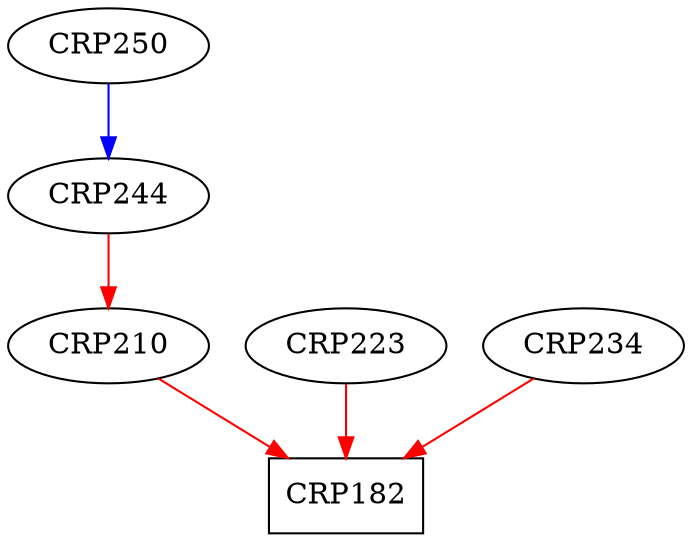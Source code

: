 digraph {
	# nodes
	182 [label="CRP182"] [shape=box]
	210 [label="CRP210"]
	223 [label="CRP223"]
	234 [label="CRP234"]
	244 [label="CRP244"]
	250 [label="CRP250"]
	210 [label="CRP210"]

	# edges
	210 -> 182 [color=red]
	223 -> 182 [color=red]
	234 -> 182 [color=red]

	250 -> 244 [color=blue]
	244 -> 210 [color=red]
}
